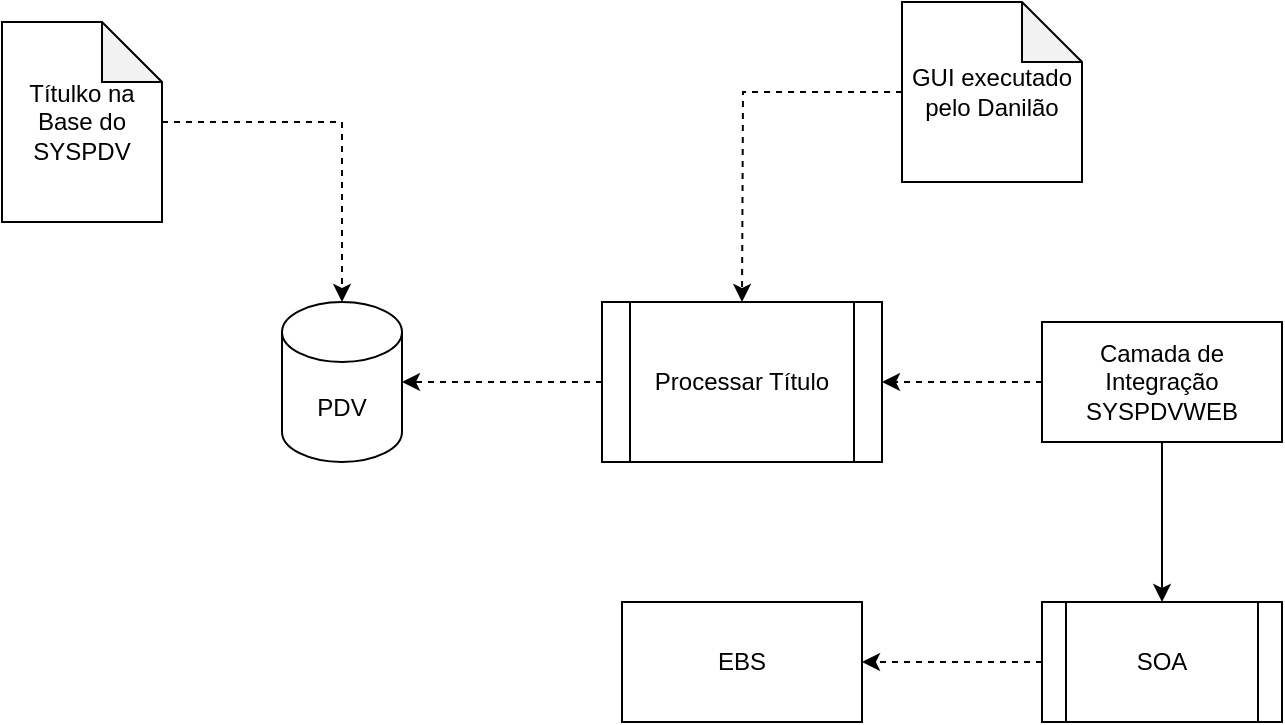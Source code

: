 <mxfile version="20.1.1" type="github">
  <diagram id="C5RBs43oDa-KdzZeNtuy" name="Page-1">
    <mxGraphModel dx="868" dy="482" grid="1" gridSize="10" guides="1" tooltips="1" connect="1" arrows="1" fold="1" page="1" pageScale="1" pageWidth="827" pageHeight="1169" math="0" shadow="0">
      <root>
        <mxCell id="WIyWlLk6GJQsqaUBKTNV-0" />
        <mxCell id="WIyWlLk6GJQsqaUBKTNV-1" parent="WIyWlLk6GJQsqaUBKTNV-0" />
        <mxCell id="V4dSn1yUWXBajm0PAFUP-18" style="edgeStyle=orthogonalEdgeStyle;rounded=0;orthogonalLoop=1;jettySize=auto;html=1;exitX=0.5;exitY=0;exitDx=0;exitDy=0;dashed=1;strokeColor=default;" edge="1" parent="WIyWlLk6GJQsqaUBKTNV-1" target="V4dSn1yUWXBajm0PAFUP-15">
          <mxGeometry relative="1" as="geometry">
            <mxPoint x="430" y="150" as="sourcePoint" />
          </mxGeometry>
        </mxCell>
        <mxCell id="V4dSn1yUWXBajm0PAFUP-8" value="" style="edgeStyle=orthogonalEdgeStyle;rounded=0;orthogonalLoop=1;jettySize=auto;html=1;" edge="1" parent="WIyWlLk6GJQsqaUBKTNV-1" source="V4dSn1yUWXBajm0PAFUP-2" target="V4dSn1yUWXBajm0PAFUP-19">
          <mxGeometry relative="1" as="geometry">
            <mxPoint x="640" y="300" as="targetPoint" />
          </mxGeometry>
        </mxCell>
        <mxCell id="V4dSn1yUWXBajm0PAFUP-17" style="edgeStyle=orthogonalEdgeStyle;rounded=0;orthogonalLoop=1;jettySize=auto;html=1;entryX=1;entryY=0.5;entryDx=0;entryDy=0;dashed=1;strokeColor=default;" edge="1" parent="WIyWlLk6GJQsqaUBKTNV-1" source="V4dSn1yUWXBajm0PAFUP-2" target="V4dSn1yUWXBajm0PAFUP-15">
          <mxGeometry relative="1" as="geometry" />
        </mxCell>
        <mxCell id="V4dSn1yUWXBajm0PAFUP-2" value="Camada de Integração&lt;br&gt;SYSPDVWEB" style="rounded=0;whiteSpace=wrap;html=1;" vertex="1" parent="WIyWlLk6GJQsqaUBKTNV-1">
          <mxGeometry x="580" y="160" width="120" height="60" as="geometry" />
        </mxCell>
        <mxCell id="V4dSn1yUWXBajm0PAFUP-10" style="edgeStyle=orthogonalEdgeStyle;rounded=0;orthogonalLoop=1;jettySize=auto;html=1;dashed=1;" edge="1" parent="WIyWlLk6GJQsqaUBKTNV-1" source="V4dSn1yUWXBajm0PAFUP-9">
          <mxGeometry relative="1" as="geometry">
            <mxPoint x="430" y="150" as="targetPoint" />
          </mxGeometry>
        </mxCell>
        <mxCell id="V4dSn1yUWXBajm0PAFUP-9" value="GUI executado&lt;br&gt;pelo Danilão" style="shape=note;whiteSpace=wrap;html=1;backgroundOutline=1;darkOpacity=0.05;" vertex="1" parent="WIyWlLk6GJQsqaUBKTNV-1">
          <mxGeometry x="510" width="90" height="90" as="geometry" />
        </mxCell>
        <mxCell id="V4dSn1yUWXBajm0PAFUP-14" style="edgeStyle=orthogonalEdgeStyle;orthogonalLoop=1;jettySize=auto;html=1;rounded=0;strokeColor=default;dashed=1;" edge="1" parent="WIyWlLk6GJQsqaUBKTNV-1" source="V4dSn1yUWXBajm0PAFUP-11" target="V4dSn1yUWXBajm0PAFUP-13">
          <mxGeometry relative="1" as="geometry" />
        </mxCell>
        <mxCell id="V4dSn1yUWXBajm0PAFUP-11" value="Títulko na Base do&lt;br&gt;SYSPDV" style="shape=note;whiteSpace=wrap;html=1;backgroundOutline=1;darkOpacity=0.05;" vertex="1" parent="WIyWlLk6GJQsqaUBKTNV-1">
          <mxGeometry x="60" y="10" width="80" height="100" as="geometry" />
        </mxCell>
        <mxCell id="V4dSn1yUWXBajm0PAFUP-13" value="PDV" style="shape=cylinder3;whiteSpace=wrap;html=1;boundedLbl=1;backgroundOutline=1;size=15;" vertex="1" parent="WIyWlLk6GJQsqaUBKTNV-1">
          <mxGeometry x="200" y="150" width="60" height="80" as="geometry" />
        </mxCell>
        <mxCell id="V4dSn1yUWXBajm0PAFUP-16" style="edgeStyle=orthogonalEdgeStyle;rounded=0;orthogonalLoop=1;jettySize=auto;html=1;entryX=1;entryY=0.5;entryDx=0;entryDy=0;entryPerimeter=0;dashed=1;strokeColor=default;" edge="1" parent="WIyWlLk6GJQsqaUBKTNV-1" source="V4dSn1yUWXBajm0PAFUP-15" target="V4dSn1yUWXBajm0PAFUP-13">
          <mxGeometry relative="1" as="geometry" />
        </mxCell>
        <mxCell id="V4dSn1yUWXBajm0PAFUP-15" value="Processar Título" style="shape=process;whiteSpace=wrap;html=1;backgroundOutline=1;" vertex="1" parent="WIyWlLk6GJQsqaUBKTNV-1">
          <mxGeometry x="360" y="150" width="140" height="80" as="geometry" />
        </mxCell>
        <mxCell id="V4dSn1yUWXBajm0PAFUP-22" value="" style="edgeStyle=orthogonalEdgeStyle;rounded=0;orthogonalLoop=1;jettySize=auto;html=1;dashed=1;strokeColor=default;" edge="1" parent="WIyWlLk6GJQsqaUBKTNV-1" source="V4dSn1yUWXBajm0PAFUP-19" target="V4dSn1yUWXBajm0PAFUP-21">
          <mxGeometry relative="1" as="geometry" />
        </mxCell>
        <mxCell id="V4dSn1yUWXBajm0PAFUP-19" value="SOA" style="shape=process;whiteSpace=wrap;html=1;backgroundOutline=1;" vertex="1" parent="WIyWlLk6GJQsqaUBKTNV-1">
          <mxGeometry x="580" y="300" width="120" height="60" as="geometry" />
        </mxCell>
        <mxCell id="V4dSn1yUWXBajm0PAFUP-21" value="EBS" style="whiteSpace=wrap;html=1;" vertex="1" parent="WIyWlLk6GJQsqaUBKTNV-1">
          <mxGeometry x="370" y="300" width="120" height="60" as="geometry" />
        </mxCell>
      </root>
    </mxGraphModel>
  </diagram>
</mxfile>
